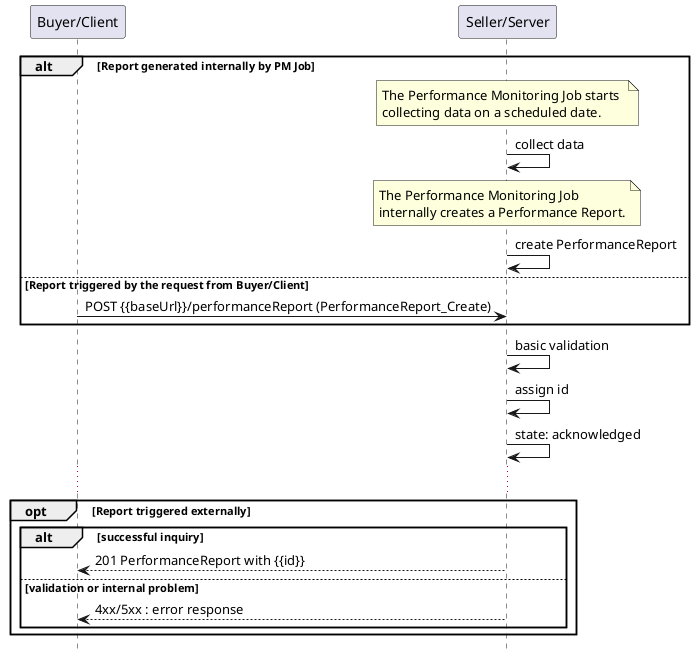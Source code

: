 @startuml useCase18


hide footbox

participant "Buyer/Client" as B
participant "Seller/Server" as S

alt Report generated internally by PM Job
  note over S
    The Performance Monitoring Job starts 
    collecting data on a scheduled date.
  end note
  S -> S : collect data
  note over S
    The Performance Monitoring Job 
    internally creates a Performance Report.
  end note
  S -> S : create PerformanceReport
else Report triggered by the request from Buyer/Client
  B -> S : POST {{baseUrl}}/performanceReport (PerformanceReport_Create)
end
S -> S : basic validation
S -> S : assign id
S -> S : state: acknowledged
...
opt Report triggered externally
  alt successful inquiry
    B <-- S : 201 PerformanceReport with {{id}}
  else validation or internal problem
    B <-- S: 4xx/5xx : error response
  end
end

@enduml
